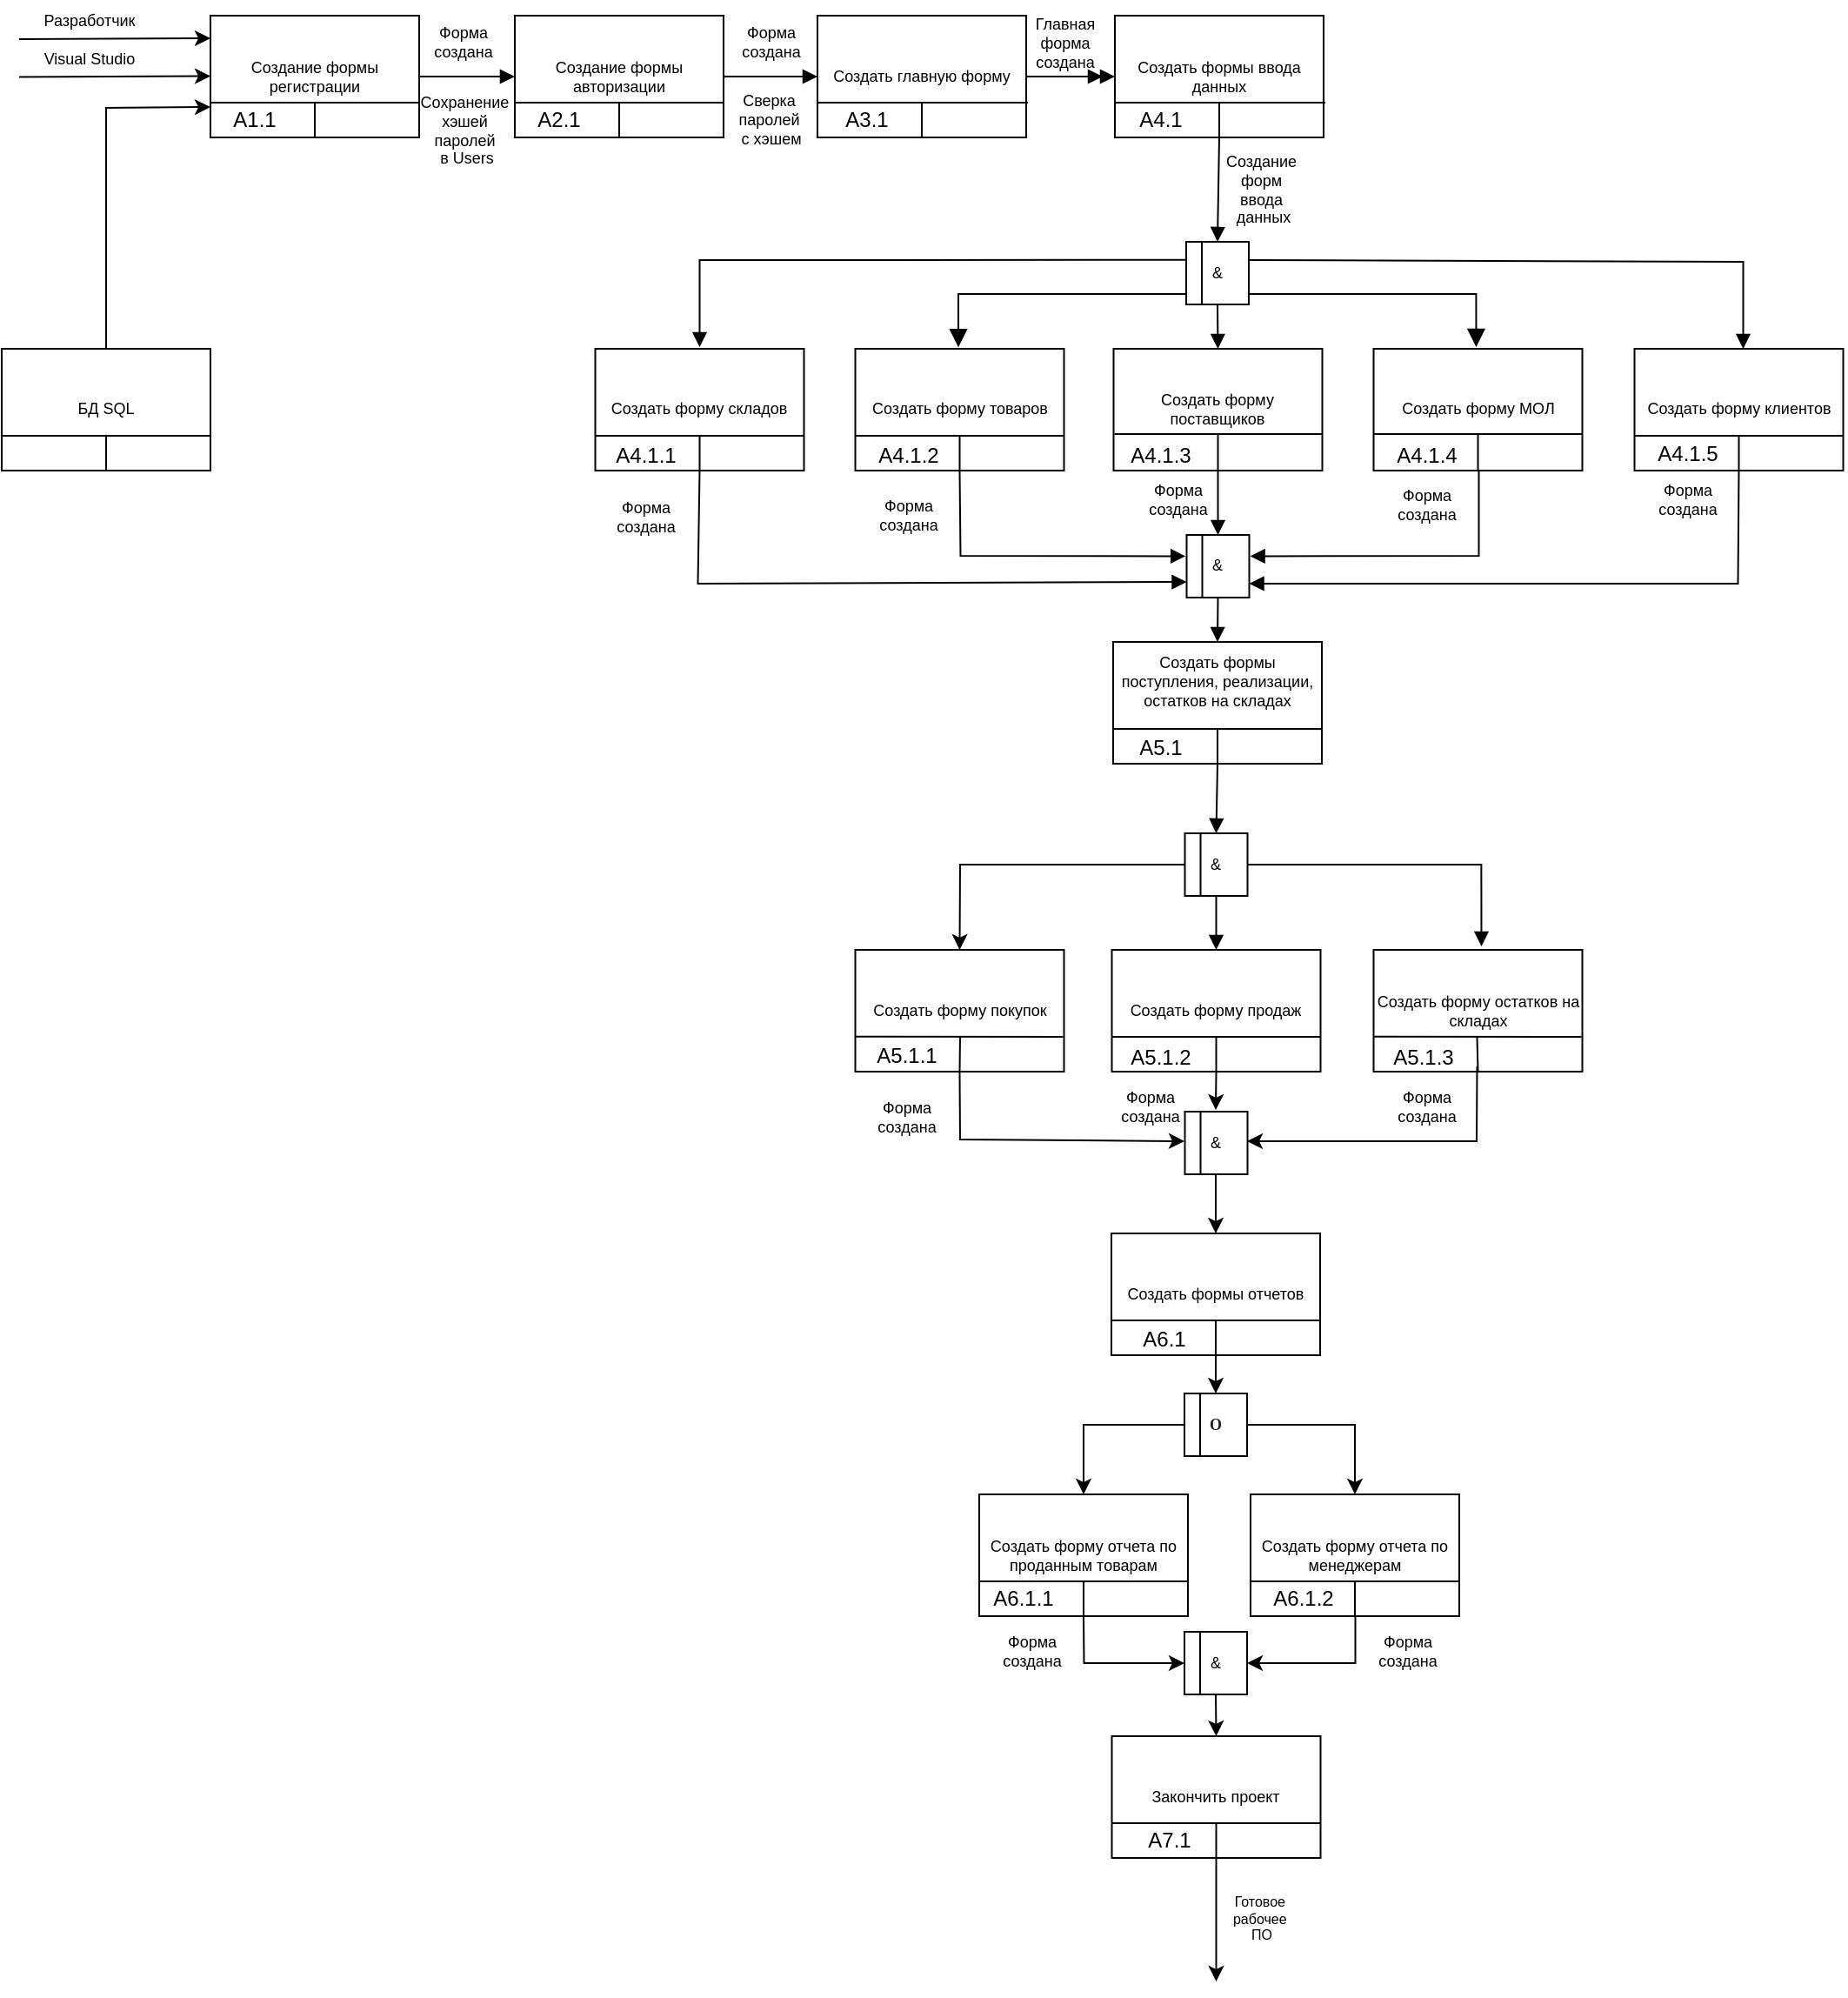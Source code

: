 <mxfile version="24.5.4" type="github">
  <diagram name="Страница — 1" id="Pa7o1rqoNR2MJulHMw20">
    <mxGraphModel dx="724" dy="360" grid="1" gridSize="10" guides="1" tooltips="1" connect="1" arrows="1" fold="1" page="1" pageScale="1" pageWidth="827" pageHeight="1169" math="0" shadow="0">
      <root>
        <mxCell id="0" />
        <mxCell id="1" parent="0" />
        <mxCell id="693QOhRJWuz22ZLLxZQr-6" value="Создание формы авторизации" style="rounded=0;whiteSpace=wrap;html=1;movable=1;resizable=1;rotatable=1;deletable=1;editable=1;locked=0;connectable=1;fontSize=9;" parent="1" vertex="1">
          <mxGeometry x="735" y="110" width="120" height="70" as="geometry" />
        </mxCell>
        <mxCell id="693QOhRJWuz22ZLLxZQr-7" value="" style="endArrow=none;html=1;rounded=0;movable=1;resizable=1;rotatable=1;deletable=1;editable=1;locked=0;connectable=1;fontSize=9;" parent="1" source="693QOhRJWuz22ZLLxZQr-6" edge="1">
          <mxGeometry width="50" height="50" relative="1" as="geometry">
            <mxPoint x="805" y="210" as="sourcePoint" />
            <mxPoint x="855" y="160" as="targetPoint" />
            <Array as="points">
              <mxPoint x="735" y="160" />
            </Array>
          </mxGeometry>
        </mxCell>
        <mxCell id="693QOhRJWuz22ZLLxZQr-8" value="" style="endArrow=none;html=1;rounded=0;exitX=0.5;exitY=1;exitDx=0;exitDy=0;movable=1;resizable=1;rotatable=1;deletable=1;editable=1;locked=0;connectable=1;fontSize=9;" parent="1" source="693QOhRJWuz22ZLLxZQr-6" edge="1">
          <mxGeometry width="50" height="50" relative="1" as="geometry">
            <mxPoint x="785" y="210" as="sourcePoint" />
            <mxPoint x="795" y="160" as="targetPoint" />
          </mxGeometry>
        </mxCell>
        <mxCell id="693QOhRJWuz22ZLLxZQr-9" value="Создать главную форму" style="rounded=0;whiteSpace=wrap;html=1;movable=1;resizable=1;rotatable=1;deletable=1;editable=1;locked=0;connectable=1;fontSize=9;" parent="1" vertex="1">
          <mxGeometry x="909" y="110" width="120" height="70" as="geometry" />
        </mxCell>
        <mxCell id="693QOhRJWuz22ZLLxZQr-10" value="" style="endArrow=none;html=1;rounded=0;movable=1;resizable=1;rotatable=1;deletable=1;editable=1;locked=0;connectable=1;fontSize=9;" parent="1" source="693QOhRJWuz22ZLLxZQr-9" edge="1">
          <mxGeometry width="50" height="50" relative="1" as="geometry">
            <mxPoint x="980" y="210" as="sourcePoint" />
            <mxPoint x="1030" y="160" as="targetPoint" />
            <Array as="points">
              <mxPoint x="910" y="160" />
            </Array>
          </mxGeometry>
        </mxCell>
        <mxCell id="693QOhRJWuz22ZLLxZQr-11" value="" style="endArrow=none;html=1;rounded=0;exitX=0.5;exitY=1;exitDx=0;exitDy=0;movable=1;resizable=1;rotatable=1;deletable=1;editable=1;locked=0;connectable=1;fontSize=9;" parent="1" source="693QOhRJWuz22ZLLxZQr-9" edge="1">
          <mxGeometry width="50" height="50" relative="1" as="geometry">
            <mxPoint x="960" y="210" as="sourcePoint" />
            <mxPoint x="969" y="160" as="targetPoint" />
          </mxGeometry>
        </mxCell>
        <mxCell id="693QOhRJWuz22ZLLxZQr-27" value="" style="endArrow=block;html=1;rounded=0;exitX=1;exitY=0.5;exitDx=0;exitDy=0;fontSize=9;endFill=1;" parent="1" source="693QOhRJWuz22ZLLxZQr-63" edge="1">
          <mxGeometry width="50" height="50" relative="1" as="geometry">
            <mxPoint x="520" y="148" as="sourcePoint" />
            <mxPoint x="735" y="145" as="targetPoint" />
          </mxGeometry>
        </mxCell>
        <mxCell id="693QOhRJWuz22ZLLxZQr-28" value="" style="endArrow=block;html=1;rounded=0;entryX=0;entryY=0.5;entryDx=0;entryDy=0;exitX=1;exitY=0.5;exitDx=0;exitDy=0;fontSize=9;endFill=1;" parent="1" source="693QOhRJWuz22ZLLxZQr-6" target="693QOhRJWuz22ZLLxZQr-9" edge="1">
          <mxGeometry width="50" height="50" relative="1" as="geometry">
            <mxPoint x="660" y="147" as="sourcePoint" />
            <mxPoint x="911.2" y="149.86" as="targetPoint" />
          </mxGeometry>
        </mxCell>
        <mxCell id="693QOhRJWuz22ZLLxZQr-63" value="Создание формы регистрации" style="rounded=0;whiteSpace=wrap;html=1;movable=1;resizable=1;rotatable=1;deletable=1;editable=1;locked=0;connectable=1;fontSize=9;" parent="1" vertex="1">
          <mxGeometry x="560" y="110" width="120" height="70" as="geometry" />
        </mxCell>
        <mxCell id="693QOhRJWuz22ZLLxZQr-64" value="" style="endArrow=none;html=1;rounded=0;movable=1;resizable=1;rotatable=1;deletable=1;editable=1;locked=0;connectable=1;fontSize=9;" parent="1" source="693QOhRJWuz22ZLLxZQr-63" edge="1">
          <mxGeometry width="50" height="50" relative="1" as="geometry">
            <mxPoint x="630" y="210" as="sourcePoint" />
            <mxPoint x="680" y="160" as="targetPoint" />
            <Array as="points">
              <mxPoint x="560" y="160" />
            </Array>
          </mxGeometry>
        </mxCell>
        <mxCell id="693QOhRJWuz22ZLLxZQr-65" value="" style="endArrow=none;html=1;rounded=0;exitX=0.5;exitY=1;exitDx=0;exitDy=0;movable=1;resizable=1;rotatable=1;deletable=1;editable=1;locked=0;connectable=1;fontSize=9;" parent="1" source="693QOhRJWuz22ZLLxZQr-63" edge="1">
          <mxGeometry width="50" height="50" relative="1" as="geometry">
            <mxPoint x="610" y="210" as="sourcePoint" />
            <mxPoint x="620" y="160" as="targetPoint" />
          </mxGeometry>
        </mxCell>
        <mxCell id="nbALkBVCZ8IrskfFhHtM-5" value="Создать форму складов" style="rounded=0;whiteSpace=wrap;html=1;movable=1;resizable=1;rotatable=1;deletable=1;editable=1;locked=0;connectable=1;fontSize=9;" vertex="1" parent="1">
          <mxGeometry x="781.25" y="301.49" width="120" height="70" as="geometry" />
        </mxCell>
        <mxCell id="nbALkBVCZ8IrskfFhHtM-6" value="" style="endArrow=none;html=1;rounded=0;movable=1;resizable=1;rotatable=1;deletable=1;editable=1;locked=0;connectable=1;fontSize=9;" edge="1" source="nbALkBVCZ8IrskfFhHtM-5" parent="1">
          <mxGeometry width="50" height="50" relative="1" as="geometry">
            <mxPoint x="851.25" y="401.49" as="sourcePoint" />
            <mxPoint x="901.25" y="351.49" as="targetPoint" />
            <Array as="points">
              <mxPoint x="781.25" y="351.49" />
            </Array>
          </mxGeometry>
        </mxCell>
        <mxCell id="nbALkBVCZ8IrskfFhHtM-7" value="" style="endArrow=none;html=1;rounded=0;exitX=0.5;exitY=1;exitDx=0;exitDy=0;movable=1;resizable=1;rotatable=1;deletable=1;editable=1;locked=0;connectable=1;fontSize=9;" edge="1" source="nbALkBVCZ8IrskfFhHtM-5" parent="1">
          <mxGeometry width="50" height="50" relative="1" as="geometry">
            <mxPoint x="831.25" y="401.49" as="sourcePoint" />
            <mxPoint x="841.25" y="351.49" as="targetPoint" />
          </mxGeometry>
        </mxCell>
        <mxCell id="nbALkBVCZ8IrskfFhHtM-11" value="Создать&amp;nbsp;форму товаров" style="rounded=0;whiteSpace=wrap;html=1;movable=1;resizable=1;rotatable=1;deletable=1;editable=1;locked=0;connectable=1;fontSize=9;" vertex="1" parent="1">
          <mxGeometry x="930.75" y="301.49" width="120" height="70" as="geometry" />
        </mxCell>
        <mxCell id="nbALkBVCZ8IrskfFhHtM-12" value="" style="endArrow=none;html=1;rounded=0;movable=1;resizable=1;rotatable=1;deletable=1;editable=1;locked=0;connectable=1;fontSize=9;" edge="1" source="nbALkBVCZ8IrskfFhHtM-11" parent="1">
          <mxGeometry width="50" height="50" relative="1" as="geometry">
            <mxPoint x="1000.75" y="401.49" as="sourcePoint" />
            <mxPoint x="1050.75" y="351.49" as="targetPoint" />
            <Array as="points">
              <mxPoint x="930.75" y="351.49" />
            </Array>
          </mxGeometry>
        </mxCell>
        <mxCell id="nbALkBVCZ8IrskfFhHtM-13" value="" style="endArrow=none;html=1;rounded=0;exitX=0.5;exitY=1;exitDx=0;exitDy=0;movable=1;resizable=1;rotatable=1;deletable=1;editable=1;locked=0;connectable=1;fontSize=9;" edge="1" source="nbALkBVCZ8IrskfFhHtM-11" parent="1">
          <mxGeometry width="50" height="50" relative="1" as="geometry">
            <mxPoint x="980.75" y="401.49" as="sourcePoint" />
            <mxPoint x="990.75" y="351.49" as="targetPoint" />
          </mxGeometry>
        </mxCell>
        <mxCell id="nbALkBVCZ8IrskfFhHtM-14" value="Создать&amp;nbsp;форму МОЛ" style="rounded=0;whiteSpace=wrap;html=1;movable=1;resizable=1;rotatable=1;deletable=1;editable=1;locked=0;connectable=1;fontSize=9;" vertex="1" parent="1">
          <mxGeometry x="1228.75" y="301.49" width="120" height="70" as="geometry" />
        </mxCell>
        <mxCell id="nbALkBVCZ8IrskfFhHtM-15" value="" style="endArrow=none;html=1;rounded=0;movable=1;resizable=1;rotatable=1;deletable=1;editable=1;locked=0;connectable=1;fontSize=9;" edge="1" parent="1" source="nbALkBVCZ8IrskfFhHtM-14">
          <mxGeometry width="50" height="50" relative="1" as="geometry">
            <mxPoint x="1298.75" y="400.49" as="sourcePoint" />
            <mxPoint x="1348.75" y="350.49" as="targetPoint" />
            <Array as="points">
              <mxPoint x="1228.75" y="350.49" />
            </Array>
          </mxGeometry>
        </mxCell>
        <mxCell id="nbALkBVCZ8IrskfFhHtM-16" value="" style="endArrow=none;html=1;rounded=0;exitX=0.5;exitY=1;exitDx=0;exitDy=0;movable=1;resizable=1;rotatable=1;deletable=1;editable=1;locked=0;connectable=1;fontSize=9;" edge="1" parent="1" source="nbALkBVCZ8IrskfFhHtM-14">
          <mxGeometry width="50" height="50" relative="1" as="geometry">
            <mxPoint x="1278.75" y="400.49" as="sourcePoint" />
            <mxPoint x="1288.75" y="350.49" as="targetPoint" />
          </mxGeometry>
        </mxCell>
        <mxCell id="nbALkBVCZ8IrskfFhHtM-17" value="Создать&amp;nbsp;форму клиентов" style="rounded=0;whiteSpace=wrap;html=1;movable=1;resizable=1;rotatable=1;deletable=1;editable=1;locked=0;connectable=1;fontSize=9;" vertex="1" parent="1">
          <mxGeometry x="1378.75" y="301.49" width="120" height="70" as="geometry" />
        </mxCell>
        <mxCell id="nbALkBVCZ8IrskfFhHtM-18" value="" style="endArrow=none;html=1;rounded=0;movable=1;resizable=1;rotatable=1;deletable=1;editable=1;locked=0;connectable=1;fontSize=9;" edge="1" parent="1" source="nbALkBVCZ8IrskfFhHtM-17">
          <mxGeometry width="50" height="50" relative="1" as="geometry">
            <mxPoint x="1448.75" y="401.49" as="sourcePoint" />
            <mxPoint x="1498.75" y="351.49" as="targetPoint" />
            <Array as="points">
              <mxPoint x="1378.75" y="351.49" />
            </Array>
          </mxGeometry>
        </mxCell>
        <mxCell id="nbALkBVCZ8IrskfFhHtM-19" value="" style="endArrow=none;html=1;rounded=0;exitX=0.5;exitY=1;exitDx=0;exitDy=0;movable=1;resizable=1;rotatable=1;deletable=1;editable=1;locked=0;connectable=1;fontSize=9;" edge="1" parent="1" source="nbALkBVCZ8IrskfFhHtM-17">
          <mxGeometry width="50" height="50" relative="1" as="geometry">
            <mxPoint x="1428.75" y="401.49" as="sourcePoint" />
            <mxPoint x="1438.75" y="351.49" as="targetPoint" />
          </mxGeometry>
        </mxCell>
        <mxCell id="nbALkBVCZ8IrskfFhHtM-25" value="" style="group;fontSize=9;" vertex="1" connectable="0" parent="1">
          <mxGeometry x="1121" y="240" width="36" height="36" as="geometry" />
        </mxCell>
        <mxCell id="nbALkBVCZ8IrskfFhHtM-26" value="&amp;amp;" style="whiteSpace=wrap;html=1;aspect=fixed;fontSize=9;" vertex="1" parent="nbALkBVCZ8IrskfFhHtM-25">
          <mxGeometry width="36" height="36" as="geometry" />
        </mxCell>
        <mxCell id="nbALkBVCZ8IrskfFhHtM-27" value="" style="endArrow=none;html=1;rounded=0;entryX=0.25;entryY=0;entryDx=0;entryDy=0;exitX=0.25;exitY=1;exitDx=0;exitDy=0;fontSize=9;" edge="1" parent="nbALkBVCZ8IrskfFhHtM-25" source="nbALkBVCZ8IrskfFhHtM-26" target="nbALkBVCZ8IrskfFhHtM-26">
          <mxGeometry width="50" height="50" relative="1" as="geometry">
            <mxPoint x="70" y="46" as="sourcePoint" />
            <mxPoint x="120" y="-4" as="targetPoint" />
          </mxGeometry>
        </mxCell>
        <mxCell id="nbALkBVCZ8IrskfFhHtM-30" value="" style="edgeStyle=segmentEdgeStyle;endArrow=block;html=1;curved=0;rounded=0;endSize=8;startSize=8;sourcePerimeterSpacing=0;targetPerimeterSpacing=0;exitX=0.004;exitY=0.834;exitDx=0;exitDy=0;exitPerimeter=0;entryX=0.494;entryY=-0.012;entryDx=0;entryDy=0;entryPerimeter=0;endFill=1;fontSize=9;" edge="1" parent="1" source="nbALkBVCZ8IrskfFhHtM-26" target="nbALkBVCZ8IrskfFhHtM-11">
          <mxGeometry width="100" relative="1" as="geometry">
            <mxPoint x="1114.74" y="270" as="sourcePoint" />
            <mxPoint x="990" y="300" as="targetPoint" />
            <Array as="points">
              <mxPoint x="990.25" y="270.49" />
            </Array>
          </mxGeometry>
        </mxCell>
        <mxCell id="nbALkBVCZ8IrskfFhHtM-31" value="" style="edgeStyle=segmentEdgeStyle;endArrow=block;html=1;curved=0;rounded=0;endSize=8;startSize=8;sourcePerimeterSpacing=0;targetPerimeterSpacing=0;entryX=0.502;entryY=0.007;entryDx=0;entryDy=0;entryPerimeter=0;exitX=1.001;exitY=0.834;exitDx=0;exitDy=0;exitPerimeter=0;endFill=1;fontSize=9;" edge="1" parent="1" source="nbALkBVCZ8IrskfFhHtM-26">
          <mxGeometry width="100" relative="1" as="geometry">
            <mxPoint x="1160" y="270" as="sourcePoint" />
            <mxPoint x="1287.74" y="300.49" as="targetPoint" />
            <Array as="points">
              <mxPoint x="1287.25" y="270.49" />
            </Array>
          </mxGeometry>
        </mxCell>
        <mxCell id="nbALkBVCZ8IrskfFhHtM-32" value="Создать&amp;nbsp;форму поставщиков" style="rounded=0;whiteSpace=wrap;html=1;movable=1;resizable=1;rotatable=1;deletable=1;editable=1;locked=0;connectable=1;fontSize=9;" vertex="1" parent="1">
          <mxGeometry x="1079.25" y="301.49" width="120" height="70" as="geometry" />
        </mxCell>
        <mxCell id="nbALkBVCZ8IrskfFhHtM-34" value="" style="endArrow=none;html=1;rounded=0;exitX=0.5;exitY=1;exitDx=0;exitDy=0;movable=1;resizable=1;rotatable=1;deletable=1;editable=1;locked=0;connectable=1;fontSize=9;" edge="1" source="nbALkBVCZ8IrskfFhHtM-32" parent="1">
          <mxGeometry width="50" height="50" relative="1" as="geometry">
            <mxPoint x="1127.25" y="400.49" as="sourcePoint" />
            <mxPoint x="1139.25" y="350.49" as="targetPoint" />
          </mxGeometry>
        </mxCell>
        <mxCell id="nbALkBVCZ8IrskfFhHtM-35" value="" style="endArrow=block;html=1;rounded=0;exitX=0.5;exitY=1;exitDx=0;exitDy=0;entryX=0.5;entryY=0;entryDx=0;entryDy=0;endFill=1;fontSize=9;" edge="1" parent="1" source="nbALkBVCZ8IrskfFhHtM-26" target="nbALkBVCZ8IrskfFhHtM-32">
          <mxGeometry width="50" height="50" relative="1" as="geometry">
            <mxPoint x="1140" y="280" as="sourcePoint" />
            <mxPoint x="1141.25" y="290.49" as="targetPoint" />
          </mxGeometry>
        </mxCell>
        <mxCell id="nbALkBVCZ8IrskfFhHtM-38" value="" style="group;fontSize=9;" vertex="1" connectable="0" parent="1">
          <mxGeometry x="1121.25" y="408.49" width="36" height="36" as="geometry" />
        </mxCell>
        <mxCell id="nbALkBVCZ8IrskfFhHtM-39" value="&amp;amp;" style="whiteSpace=wrap;html=1;aspect=fixed;fontSize=9;" vertex="1" parent="nbALkBVCZ8IrskfFhHtM-38">
          <mxGeometry width="36" height="36" as="geometry" />
        </mxCell>
        <mxCell id="nbALkBVCZ8IrskfFhHtM-40" value="" style="endArrow=none;html=1;rounded=0;entryX=0.25;entryY=0;entryDx=0;entryDy=0;exitX=0.25;exitY=1;exitDx=0;exitDy=0;fontSize=9;" edge="1" parent="nbALkBVCZ8IrskfFhHtM-38" source="nbALkBVCZ8IrskfFhHtM-39" target="nbALkBVCZ8IrskfFhHtM-39">
          <mxGeometry width="50" height="50" relative="1" as="geometry">
            <mxPoint x="70" y="46" as="sourcePoint" />
            <mxPoint x="120" y="-4" as="targetPoint" />
          </mxGeometry>
        </mxCell>
        <mxCell id="nbALkBVCZ8IrskfFhHtM-43" value="" style="endArrow=block;html=1;rounded=0;exitX=0.5;exitY=1;exitDx=0;exitDy=0;entryX=0.5;entryY=0;entryDx=0;entryDy=0;fontSize=9;endFill=1;" edge="1" parent="1" source="nbALkBVCZ8IrskfFhHtM-32" target="nbALkBVCZ8IrskfFhHtM-39">
          <mxGeometry width="50" height="50" relative="1" as="geometry">
            <mxPoint x="1111.25" y="400.49" as="sourcePoint" />
            <mxPoint x="1131.25" y="400.49" as="targetPoint" />
          </mxGeometry>
        </mxCell>
        <mxCell id="nbALkBVCZ8IrskfFhHtM-58" value="" style="endArrow=none;html=1;rounded=0;movable=1;resizable=1;rotatable=1;deletable=1;editable=1;locked=0;connectable=1;fontSize=9;" edge="1" parent="1">
          <mxGeometry width="50" height="50" relative="1" as="geometry">
            <mxPoint x="1079.75" y="350.49" as="sourcePoint" />
            <mxPoint x="1199.25" y="350.49" as="targetPoint" />
            <Array as="points">
              <mxPoint x="1079.25" y="350.49" />
            </Array>
          </mxGeometry>
        </mxCell>
        <mxCell id="nbALkBVCZ8IrskfFhHtM-60" value="" style="endArrow=block;html=1;rounded=0;exitX=0.5;exitY=1;exitDx=0;exitDy=0;entryX=1;entryY=0.5;entryDx=0;entryDy=0;fontSize=9;endFill=1;" edge="1" parent="1" source="nbALkBVCZ8IrskfFhHtM-17">
          <mxGeometry width="50" height="50" relative="1" as="geometry">
            <mxPoint x="1288.67" y="380.07" as="sourcePoint" />
            <mxPoint x="1157.25" y="436.49" as="targetPoint" />
            <Array as="points">
              <mxPoint x="1438.25" y="436.49" />
            </Array>
          </mxGeometry>
        </mxCell>
        <mxCell id="nbALkBVCZ8IrskfFhHtM-61" value="" style="endArrow=block;html=1;rounded=0;exitX=0.5;exitY=1;exitDx=0;exitDy=0;entryX=-0.018;entryY=0.34;entryDx=0;entryDy=0;entryPerimeter=0;fontSize=9;endFill=1;" edge="1" parent="1" source="nbALkBVCZ8IrskfFhHtM-11" target="nbALkBVCZ8IrskfFhHtM-39">
          <mxGeometry width="50" height="50" relative="1" as="geometry">
            <mxPoint x="1151.25" y="460.49" as="sourcePoint" />
            <mxPoint x="1201.25" y="410.49" as="targetPoint" />
            <Array as="points">
              <mxPoint x="991.25" y="420.49" />
            </Array>
          </mxGeometry>
        </mxCell>
        <mxCell id="nbALkBVCZ8IrskfFhHtM-66" value="" style="endArrow=block;html=1;rounded=0;exitX=0.5;exitY=1;exitDx=0;exitDy=0;entryX=1.015;entryY=0.34;entryDx=0;entryDy=0;entryPerimeter=0;fontSize=9;endFill=1;" edge="1" parent="1" target="nbALkBVCZ8IrskfFhHtM-39">
          <mxGeometry width="50" height="50" relative="1" as="geometry">
            <mxPoint x="1289.25" y="371.49" as="sourcePoint" />
            <mxPoint x="1161.25" y="420.49" as="targetPoint" />
            <Array as="points">
              <mxPoint x="1289.25" y="420.49" />
            </Array>
          </mxGeometry>
        </mxCell>
        <mxCell id="nbALkBVCZ8IrskfFhHtM-67" value="" style="endArrow=block;html=1;rounded=0;exitX=0.5;exitY=1;exitDx=0;exitDy=0;entryX=0;entryY=0.75;entryDx=0;entryDy=0;fontSize=9;endFill=1;" edge="1" parent="1" target="nbALkBVCZ8IrskfFhHtM-39">
          <mxGeometry width="50" height="50" relative="1" as="geometry">
            <mxPoint x="841.25" y="371.49" as="sourcePoint" />
            <mxPoint x="1111.25" y="440.49" as="targetPoint" />
            <Array as="points">
              <mxPoint x="840.25" y="436.49" />
            </Array>
          </mxGeometry>
        </mxCell>
        <mxCell id="nbALkBVCZ8IrskfFhHtM-69" value="" style="endArrow=block;html=1;rounded=0;exitX=0.005;exitY=0.288;exitDx=0;exitDy=0;exitPerimeter=0;endFill=1;fontSize=9;" edge="1" parent="1" source="nbALkBVCZ8IrskfFhHtM-26">
          <mxGeometry width="50" height="50" relative="1" as="geometry">
            <mxPoint x="961.25" y="290.49" as="sourcePoint" />
            <mxPoint x="841.25" y="300.49" as="targetPoint" />
            <Array as="points">
              <mxPoint x="841.25" y="250.49" />
            </Array>
          </mxGeometry>
        </mxCell>
        <mxCell id="nbALkBVCZ8IrskfFhHtM-71" value="" style="endArrow=block;html=1;rounded=0;exitX=1.008;exitY=0.292;exitDx=0;exitDy=0;exitPerimeter=0;endFill=1;fontSize=9;" edge="1" parent="1" source="nbALkBVCZ8IrskfFhHtM-26">
          <mxGeometry width="50" height="50" relative="1" as="geometry">
            <mxPoint x="1721.25" y="251.49" as="sourcePoint" />
            <mxPoint x="1441.25" y="301.49" as="targetPoint" />
            <Array as="points">
              <mxPoint x="1441.25" y="251.49" />
            </Array>
          </mxGeometry>
        </mxCell>
        <mxCell id="nbALkBVCZ8IrskfFhHtM-72" value="" style="endArrow=block;html=1;rounded=0;exitX=0.5;exitY=1;exitDx=0;exitDy=0;entryX=0.5;entryY=0;entryDx=0;entryDy=0;fontSize=9;endFill=1;" edge="1" parent="1" source="nbALkBVCZ8IrskfFhHtM-105">
          <mxGeometry width="50" height="50" relative="1" as="geometry">
            <mxPoint x="1139.25" y="616" as="sourcePoint" />
            <mxPoint x="1138.25" y="647" as="targetPoint" />
          </mxGeometry>
        </mxCell>
        <mxCell id="nbALkBVCZ8IrskfFhHtM-74" value="Создать&amp;nbsp;форму покупок" style="rounded=0;whiteSpace=wrap;html=1;movable=1;resizable=1;rotatable=1;deletable=1;editable=1;locked=0;connectable=1;fontSize=9;" vertex="1" parent="1">
          <mxGeometry x="930.75" y="647" width="120" height="70" as="geometry" />
        </mxCell>
        <mxCell id="nbALkBVCZ8IrskfFhHtM-75" value="" style="endArrow=none;html=1;rounded=0;movable=1;resizable=1;rotatable=1;deletable=1;editable=1;locked=0;connectable=1;fontSize=9;" edge="1" source="nbALkBVCZ8IrskfFhHtM-74" parent="1">
          <mxGeometry width="50" height="50" relative="1" as="geometry">
            <mxPoint x="1000.25" y="747" as="sourcePoint" />
            <mxPoint x="1050.25" y="697" as="targetPoint" />
            <Array as="points">
              <mxPoint x="930.25" y="697" />
            </Array>
          </mxGeometry>
        </mxCell>
        <mxCell id="nbALkBVCZ8IrskfFhHtM-76" value="" style="endArrow=none;html=1;rounded=0;exitX=0.5;exitY=1;exitDx=0;exitDy=0;movable=1;resizable=1;rotatable=1;deletable=1;editable=1;locked=0;connectable=1;fontSize=9;" edge="1" source="nbALkBVCZ8IrskfFhHtM-74" parent="1">
          <mxGeometry width="50" height="50" relative="1" as="geometry">
            <mxPoint x="980.25" y="747" as="sourcePoint" />
            <mxPoint x="991" y="697" as="targetPoint" />
          </mxGeometry>
        </mxCell>
        <mxCell id="nbALkBVCZ8IrskfFhHtM-77" value="Создать&amp;nbsp;форму продаж" style="rounded=0;whiteSpace=wrap;html=1;movable=1;resizable=1;rotatable=1;deletable=1;editable=1;locked=0;connectable=1;fontSize=9;" vertex="1" parent="1">
          <mxGeometry x="1078.25" y="647" width="120" height="70" as="geometry" />
        </mxCell>
        <mxCell id="nbALkBVCZ8IrskfFhHtM-78" value="" style="endArrow=none;html=1;rounded=0;movable=1;resizable=1;rotatable=1;deletable=1;editable=1;locked=0;connectable=1;fontSize=9;" edge="1" source="nbALkBVCZ8IrskfFhHtM-77" parent="1">
          <mxGeometry width="50" height="50" relative="1" as="geometry">
            <mxPoint x="1148.25" y="747" as="sourcePoint" />
            <mxPoint x="1198.25" y="697" as="targetPoint" />
            <Array as="points">
              <mxPoint x="1078.25" y="697" />
            </Array>
          </mxGeometry>
        </mxCell>
        <mxCell id="nbALkBVCZ8IrskfFhHtM-79" value="" style="endArrow=none;html=1;rounded=0;exitX=0.5;exitY=1;exitDx=0;exitDy=0;movable=1;resizable=1;rotatable=1;deletable=1;editable=1;locked=0;connectable=1;fontSize=9;" edge="1" source="nbALkBVCZ8IrskfFhHtM-77" parent="1">
          <mxGeometry width="50" height="50" relative="1" as="geometry">
            <mxPoint x="1128.25" y="747" as="sourcePoint" />
            <mxPoint x="1138.25" y="697" as="targetPoint" />
          </mxGeometry>
        </mxCell>
        <mxCell id="nbALkBVCZ8IrskfFhHtM-80" value="Создать&amp;nbsp;форму остатков на складах" style="rounded=0;whiteSpace=wrap;html=1;movable=1;resizable=1;rotatable=1;deletable=1;editable=1;locked=0;connectable=1;fontSize=9;" vertex="1" parent="1">
          <mxGeometry x="1228.75" y="647" width="120" height="70" as="geometry" />
        </mxCell>
        <mxCell id="nbALkBVCZ8IrskfFhHtM-81" value="" style="endArrow=none;html=1;rounded=0;movable=1;resizable=1;rotatable=1;deletable=1;editable=1;locked=0;connectable=1;fontSize=9;" edge="1" source="nbALkBVCZ8IrskfFhHtM-80" parent="1">
          <mxGeometry width="50" height="50" relative="1" as="geometry">
            <mxPoint x="1298.25" y="747" as="sourcePoint" />
            <mxPoint x="1348.25" y="697" as="targetPoint" />
            <Array as="points">
              <mxPoint x="1228.25" y="697" />
            </Array>
          </mxGeometry>
        </mxCell>
        <mxCell id="nbALkBVCZ8IrskfFhHtM-82" value="" style="endArrow=none;html=1;rounded=0;exitX=0.5;exitY=1;exitDx=0;exitDy=0;movable=1;resizable=1;rotatable=1;deletable=1;editable=1;locked=0;connectable=1;fontSize=9;" edge="1" source="nbALkBVCZ8IrskfFhHtM-80" parent="1">
          <mxGeometry width="50" height="50" relative="1" as="geometry">
            <mxPoint x="1278.25" y="747" as="sourcePoint" />
            <mxPoint x="1288.25" y="697" as="targetPoint" />
          </mxGeometry>
        </mxCell>
        <mxCell id="nbALkBVCZ8IrskfFhHtM-91" value="Создать формы ввода данных" style="rounded=0;whiteSpace=wrap;html=1;movable=1;resizable=1;rotatable=1;deletable=1;editable=1;locked=0;connectable=1;fontSize=9;" vertex="1" parent="1">
          <mxGeometry x="1080" y="110" width="120" height="70" as="geometry" />
        </mxCell>
        <mxCell id="nbALkBVCZ8IrskfFhHtM-92" value="" style="endArrow=none;html=1;rounded=0;movable=1;resizable=1;rotatable=1;deletable=1;editable=1;locked=0;connectable=1;fontSize=9;" edge="1" source="nbALkBVCZ8IrskfFhHtM-91" parent="1">
          <mxGeometry width="50" height="50" relative="1" as="geometry">
            <mxPoint x="1151" y="210" as="sourcePoint" />
            <mxPoint x="1201" y="160" as="targetPoint" />
            <Array as="points">
              <mxPoint x="1081" y="160" />
            </Array>
          </mxGeometry>
        </mxCell>
        <mxCell id="nbALkBVCZ8IrskfFhHtM-93" value="" style="endArrow=none;html=1;rounded=0;exitX=0.5;exitY=1;exitDx=0;exitDy=0;movable=1;resizable=1;rotatable=1;deletable=1;editable=1;locked=0;connectable=1;fontSize=9;" edge="1" source="nbALkBVCZ8IrskfFhHtM-91" parent="1">
          <mxGeometry width="50" height="50" relative="1" as="geometry">
            <mxPoint x="1131" y="210" as="sourcePoint" />
            <mxPoint x="1140" y="160" as="targetPoint" />
          </mxGeometry>
        </mxCell>
        <mxCell id="nbALkBVCZ8IrskfFhHtM-94" value="" style="edgeStyle=none;orthogonalLoop=1;jettySize=auto;html=1;rounded=0;exitX=1;exitY=0.5;exitDx=0;exitDy=0;entryX=0;entryY=0.5;entryDx=0;entryDy=0;endArrow=doubleBlock;endFill=1;fontSize=9;" edge="1" parent="1" source="693QOhRJWuz22ZLLxZQr-9" target="nbALkBVCZ8IrskfFhHtM-91">
          <mxGeometry width="100" relative="1" as="geometry">
            <mxPoint x="730" y="200" as="sourcePoint" />
            <mxPoint x="830" y="200" as="targetPoint" />
            <Array as="points" />
          </mxGeometry>
        </mxCell>
        <mxCell id="nbALkBVCZ8IrskfFhHtM-96" value="" style="endArrow=block;html=1;rounded=0;endFill=1;entryX=0.5;entryY=0;entryDx=0;entryDy=0;exitX=0.5;exitY=1;exitDx=0;exitDy=0;fontSize=9;" edge="1" parent="1" source="nbALkBVCZ8IrskfFhHtM-91" target="nbALkBVCZ8IrskfFhHtM-26">
          <mxGeometry width="50" height="50" relative="1" as="geometry">
            <mxPoint x="1060.75" y="290" as="sourcePoint" />
            <mxPoint x="1110.75" y="240" as="targetPoint" />
          </mxGeometry>
        </mxCell>
        <mxCell id="nbALkBVCZ8IrskfFhHtM-97" value="Создать формы поступления, реализации, остатков на складах" style="rounded=0;whiteSpace=wrap;html=1;movable=1;resizable=1;rotatable=1;deletable=1;editable=1;locked=0;connectable=1;fontSize=9;verticalAlign=top;spacingBottom=0;labelPosition=center;verticalLabelPosition=middle;align=center;" vertex="1" parent="1">
          <mxGeometry x="1079" y="470" width="120" height="70" as="geometry" />
        </mxCell>
        <mxCell id="nbALkBVCZ8IrskfFhHtM-98" value="" style="endArrow=none;html=1;rounded=0;movable=1;resizable=1;rotatable=1;deletable=1;editable=1;locked=0;connectable=1;fontSize=9;" edge="1" source="nbALkBVCZ8IrskfFhHtM-97" parent="1">
          <mxGeometry width="50" height="50" relative="1" as="geometry">
            <mxPoint x="1149" y="570" as="sourcePoint" />
            <mxPoint x="1199" y="520" as="targetPoint" />
            <Array as="points">
              <mxPoint x="1079" y="520" />
            </Array>
          </mxGeometry>
        </mxCell>
        <mxCell id="nbALkBVCZ8IrskfFhHtM-99" value="" style="endArrow=none;html=1;rounded=0;exitX=0.5;exitY=1;exitDx=0;exitDy=0;movable=1;resizable=1;rotatable=1;deletable=1;editable=1;locked=0;connectable=1;fontSize=9;" edge="1" source="nbALkBVCZ8IrskfFhHtM-97" parent="1">
          <mxGeometry width="50" height="50" relative="1" as="geometry">
            <mxPoint x="1129" y="570" as="sourcePoint" />
            <mxPoint x="1139" y="520" as="targetPoint" />
          </mxGeometry>
        </mxCell>
        <mxCell id="nbALkBVCZ8IrskfFhHtM-101" value="" style="endArrow=block;html=1;rounded=0;entryX=0.5;entryY=0;entryDx=0;entryDy=0;exitX=1;exitY=0.5;exitDx=0;exitDy=0;fontSize=9;endFill=1;" edge="1" parent="1" source="nbALkBVCZ8IrskfFhHtM-105">
          <mxGeometry width="50" height="50" relative="1" as="geometry">
            <mxPoint x="1234" y="598.0" as="sourcePoint" />
            <mxPoint x="1290.75" y="645" as="targetPoint" />
            <Array as="points">
              <mxPoint x="1290.68" y="598" />
            </Array>
          </mxGeometry>
        </mxCell>
        <mxCell id="nbALkBVCZ8IrskfFhHtM-103" value="" style="endArrow=block;html=1;rounded=0;entryX=0.5;entryY=0;entryDx=0;entryDy=0;exitX=0.5;exitY=1;exitDx=0;exitDy=0;endFill=1;fontSize=9;" edge="1" parent="1" source="nbALkBVCZ8IrskfFhHtM-39" target="nbALkBVCZ8IrskfFhHtM-97">
          <mxGeometry width="50" height="50" relative="1" as="geometry">
            <mxPoint x="1132" y="510" as="sourcePoint" />
            <mxPoint x="1182" y="460" as="targetPoint" />
          </mxGeometry>
        </mxCell>
        <mxCell id="nbALkBVCZ8IrskfFhHtM-104" value="" style="group;fontSize=9;" vertex="1" connectable="0" parent="1">
          <mxGeometry x="1120.25" y="580" width="36" height="36" as="geometry" />
        </mxCell>
        <mxCell id="nbALkBVCZ8IrskfFhHtM-105" value="&amp;amp;" style="whiteSpace=wrap;html=1;aspect=fixed;fontSize=9;" vertex="1" parent="nbALkBVCZ8IrskfFhHtM-104">
          <mxGeometry width="36" height="36" as="geometry" />
        </mxCell>
        <mxCell id="nbALkBVCZ8IrskfFhHtM-106" value="" style="endArrow=none;html=1;rounded=0;entryX=0.25;entryY=0;entryDx=0;entryDy=0;exitX=0.25;exitY=1;exitDx=0;exitDy=0;fontSize=9;" edge="1" parent="nbALkBVCZ8IrskfFhHtM-104" source="nbALkBVCZ8IrskfFhHtM-105" target="nbALkBVCZ8IrskfFhHtM-105">
          <mxGeometry width="50" height="50" relative="1" as="geometry">
            <mxPoint x="70" y="46" as="sourcePoint" />
            <mxPoint x="120" y="-4" as="targetPoint" />
          </mxGeometry>
        </mxCell>
        <mxCell id="nbALkBVCZ8IrskfFhHtM-107" value="" style="endArrow=block;html=1;rounded=0;entryX=0.5;entryY=0;entryDx=0;entryDy=0;exitX=0.5;exitY=1;exitDx=0;exitDy=0;endFill=1;fontSize=9;" edge="1" parent="1" source="nbALkBVCZ8IrskfFhHtM-97" target="nbALkBVCZ8IrskfFhHtM-105">
          <mxGeometry width="50" height="50" relative="1" as="geometry">
            <mxPoint x="1102" y="580" as="sourcePoint" />
            <mxPoint x="1152" y="530" as="targetPoint" />
          </mxGeometry>
        </mxCell>
        <mxCell id="nbALkBVCZ8IrskfFhHtM-118" value="" style="endArrow=classic;html=1;rounded=0;entryX=0.5;entryY=0;entryDx=0;entryDy=0;exitX=0.5;exitY=1;exitDx=0;exitDy=0;fontSize=9;" edge="1" parent="1" source="nbALkBVCZ8IrskfFhHtM-77">
          <mxGeometry width="50" height="50" relative="1" as="geometry">
            <mxPoint x="1138" y="720" as="sourcePoint" />
            <mxPoint x="1138" y="739.0" as="targetPoint" />
          </mxGeometry>
        </mxCell>
        <mxCell id="nbALkBVCZ8IrskfFhHtM-119" value="" style="endArrow=classic;html=1;rounded=0;entryX=0;entryY=0.5;entryDx=0;entryDy=0;exitX=0.5;exitY=1;exitDx=0;exitDy=0;fontSize=9;" edge="1" parent="1" source="nbALkBVCZ8IrskfFhHtM-74">
          <mxGeometry width="50" height="50" relative="1" as="geometry">
            <mxPoint x="992" y="720" as="sourcePoint" />
            <mxPoint x="1120" y="757.0" as="targetPoint" />
            <Array as="points">
              <mxPoint x="991" y="756" />
            </Array>
          </mxGeometry>
        </mxCell>
        <mxCell id="nbALkBVCZ8IrskfFhHtM-120" value="" style="endArrow=classic;html=1;rounded=0;exitX=0.5;exitY=1;exitDx=0;exitDy=0;entryX=1;entryY=0.5;entryDx=0;entryDy=0;fontSize=9;" edge="1" parent="1">
          <mxGeometry width="50" height="50" relative="1" as="geometry">
            <mxPoint x="1288.25" y="714" as="sourcePoint" />
            <mxPoint x="1156" y="757.0" as="targetPoint" />
            <Array as="points">
              <mxPoint x="1288" y="757" />
            </Array>
          </mxGeometry>
        </mxCell>
        <mxCell id="nbALkBVCZ8IrskfFhHtM-121" value="" style="endArrow=classic;html=1;rounded=0;exitX=0.5;exitY=1;exitDx=0;exitDy=0;fontSize=9;" edge="1" parent="1">
          <mxGeometry width="50" height="50" relative="1" as="geometry">
            <mxPoint x="1138" y="775.0" as="sourcePoint" />
            <mxPoint x="1138" y="810" as="targetPoint" />
          </mxGeometry>
        </mxCell>
        <mxCell id="nbALkBVCZ8IrskfFhHtM-122" value="Создать формы отчетов" style="rounded=0;whiteSpace=wrap;html=1;movable=1;resizable=1;rotatable=1;deletable=1;editable=1;locked=0;connectable=1;fontSize=9;" vertex="1" parent="1">
          <mxGeometry x="1078" y="810" width="120" height="70" as="geometry" />
        </mxCell>
        <mxCell id="nbALkBVCZ8IrskfFhHtM-123" value="" style="endArrow=none;html=1;rounded=0;movable=1;resizable=1;rotatable=1;deletable=1;editable=1;locked=0;connectable=1;fontSize=9;" edge="1" source="nbALkBVCZ8IrskfFhHtM-122" parent="1">
          <mxGeometry width="50" height="50" relative="1" as="geometry">
            <mxPoint x="1148" y="910" as="sourcePoint" />
            <mxPoint x="1198" y="860" as="targetPoint" />
            <Array as="points">
              <mxPoint x="1078" y="860" />
            </Array>
          </mxGeometry>
        </mxCell>
        <mxCell id="nbALkBVCZ8IrskfFhHtM-124" value="" style="endArrow=none;html=1;rounded=0;exitX=0.5;exitY=1;exitDx=0;exitDy=0;movable=1;resizable=1;rotatable=1;deletable=1;editable=1;locked=0;connectable=1;fontSize=9;" edge="1" source="nbALkBVCZ8IrskfFhHtM-122" parent="1">
          <mxGeometry width="50" height="50" relative="1" as="geometry">
            <mxPoint x="1128" y="910" as="sourcePoint" />
            <mxPoint x="1138" y="860" as="targetPoint" />
          </mxGeometry>
        </mxCell>
        <mxCell id="nbALkBVCZ8IrskfFhHtM-128" value="" style="endArrow=classic;html=1;rounded=0;exitX=0.5;exitY=1;exitDx=0;exitDy=0;fontSize=9;entryX=0.5;entryY=0;entryDx=0;entryDy=0;" edge="1" parent="1" source="nbALkBVCZ8IrskfFhHtM-122" target="nbALkBVCZ8IrskfFhHtM-143">
          <mxGeometry width="50" height="50" relative="1" as="geometry">
            <mxPoint x="1122" y="910" as="sourcePoint" />
            <mxPoint x="1138" y="900" as="targetPoint" />
          </mxGeometry>
        </mxCell>
        <mxCell id="nbALkBVCZ8IrskfFhHtM-129" value="Создать форму отчета по проданным товарам" style="rounded=0;whiteSpace=wrap;html=1;movable=1;resizable=1;rotatable=1;deletable=1;editable=1;locked=0;connectable=1;fontSize=9;" vertex="1" parent="1">
          <mxGeometry x="1002" y="960" width="120" height="70" as="geometry" />
        </mxCell>
        <mxCell id="nbALkBVCZ8IrskfFhHtM-130" value="" style="endArrow=none;html=1;rounded=0;movable=1;resizable=1;rotatable=1;deletable=1;editable=1;locked=0;connectable=1;fontSize=9;" edge="1" source="nbALkBVCZ8IrskfFhHtM-129" parent="1">
          <mxGeometry width="50" height="50" relative="1" as="geometry">
            <mxPoint x="1072" y="1060" as="sourcePoint" />
            <mxPoint x="1122" y="1010" as="targetPoint" />
            <Array as="points">
              <mxPoint x="1002" y="1010" />
            </Array>
          </mxGeometry>
        </mxCell>
        <mxCell id="nbALkBVCZ8IrskfFhHtM-131" value="" style="endArrow=none;html=1;rounded=0;exitX=0.5;exitY=1;exitDx=0;exitDy=0;movable=1;resizable=1;rotatable=1;deletable=1;editable=1;locked=0;connectable=1;fontSize=9;" edge="1" source="nbALkBVCZ8IrskfFhHtM-129" parent="1">
          <mxGeometry width="50" height="50" relative="1" as="geometry">
            <mxPoint x="1052" y="1060" as="sourcePoint" />
            <mxPoint x="1062" y="1010" as="targetPoint" />
          </mxGeometry>
        </mxCell>
        <mxCell id="nbALkBVCZ8IrskfFhHtM-132" value="Создать форму отчета по менеджерам" style="rounded=0;whiteSpace=wrap;html=1;movable=1;resizable=1;rotatable=1;deletable=1;editable=1;locked=0;connectable=1;fontSize=9;" vertex="1" parent="1">
          <mxGeometry x="1158" y="960" width="120" height="70" as="geometry" />
        </mxCell>
        <mxCell id="nbALkBVCZ8IrskfFhHtM-133" value="" style="endArrow=none;html=1;rounded=0;movable=1;resizable=1;rotatable=1;deletable=1;editable=1;locked=0;connectable=1;fontSize=9;" edge="1" source="nbALkBVCZ8IrskfFhHtM-132" parent="1">
          <mxGeometry width="50" height="50" relative="1" as="geometry">
            <mxPoint x="1228" y="1060" as="sourcePoint" />
            <mxPoint x="1278" y="1010" as="targetPoint" />
            <Array as="points">
              <mxPoint x="1158" y="1010" />
            </Array>
          </mxGeometry>
        </mxCell>
        <mxCell id="nbALkBVCZ8IrskfFhHtM-134" value="" style="endArrow=none;html=1;rounded=0;exitX=0.5;exitY=1;exitDx=0;exitDy=0;movable=1;resizable=1;rotatable=1;deletable=1;editable=1;locked=0;connectable=1;fontSize=9;" edge="1" source="nbALkBVCZ8IrskfFhHtM-132" parent="1">
          <mxGeometry width="50" height="50" relative="1" as="geometry">
            <mxPoint x="1208" y="1060" as="sourcePoint" />
            <mxPoint x="1218" y="1010" as="targetPoint" />
          </mxGeometry>
        </mxCell>
        <mxCell id="nbALkBVCZ8IrskfFhHtM-139" value="" style="endArrow=classic;html=1;rounded=0;entryX=0.5;entryY=0;entryDx=0;entryDy=0;exitX=0;exitY=0.5;exitDx=0;exitDy=0;fontSize=9;" edge="1" parent="1" source="nbALkBVCZ8IrskfFhHtM-105" target="nbALkBVCZ8IrskfFhHtM-74">
          <mxGeometry width="50" height="50" relative="1" as="geometry">
            <mxPoint x="1122" y="598" as="sourcePoint" />
            <mxPoint x="993.35" y="647.0" as="targetPoint" />
            <Array as="points">
              <mxPoint x="991" y="598" />
            </Array>
          </mxGeometry>
        </mxCell>
        <mxCell id="nbALkBVCZ8IrskfFhHtM-142" value="" style="group;fontSize=9;" vertex="1" connectable="0" parent="1">
          <mxGeometry x="1120" y="902" width="36" height="36" as="geometry" />
        </mxCell>
        <mxCell id="nbALkBVCZ8IrskfFhHtM-143" value="&lt;span style=&quot;font-weight: 700; color: rgb(32, 33, 34); font-family: &amp;quot;palatino linotype&amp;quot;, &amp;quot;new athena unicode&amp;quot;, athena, gentium, code2000, serif; font-size: 9px; text-align: start; background-color: rgb(255, 255, 255);&quot;&gt;Ο&lt;/span&gt;" style="whiteSpace=wrap;html=1;aspect=fixed;fontSize=9;" vertex="1" parent="nbALkBVCZ8IrskfFhHtM-142">
          <mxGeometry width="36" height="36" as="geometry" />
        </mxCell>
        <mxCell id="nbALkBVCZ8IrskfFhHtM-144" value="" style="endArrow=none;html=1;rounded=0;entryX=0.25;entryY=0;entryDx=0;entryDy=0;exitX=0.25;exitY=1;exitDx=0;exitDy=0;fontSize=9;" edge="1" parent="nbALkBVCZ8IrskfFhHtM-142" source="nbALkBVCZ8IrskfFhHtM-143" target="nbALkBVCZ8IrskfFhHtM-143">
          <mxGeometry width="50" height="50" relative="1" as="geometry">
            <mxPoint x="70" y="46" as="sourcePoint" />
            <mxPoint x="120" y="-4" as="targetPoint" />
          </mxGeometry>
        </mxCell>
        <mxCell id="nbALkBVCZ8IrskfFhHtM-145" value="" style="endArrow=classic;html=1;rounded=0;entryX=0.5;entryY=0;entryDx=0;entryDy=0;exitX=0;exitY=0.5;exitDx=0;exitDy=0;fontSize=9;" edge="1" parent="1" source="nbALkBVCZ8IrskfFhHtM-143" target="nbALkBVCZ8IrskfFhHtM-129">
          <mxGeometry width="50" height="50" relative="1" as="geometry">
            <mxPoint x="1122" y="940" as="sourcePoint" />
            <mxPoint x="1172" y="890" as="targetPoint" />
            <Array as="points">
              <mxPoint x="1062" y="920" />
            </Array>
          </mxGeometry>
        </mxCell>
        <mxCell id="nbALkBVCZ8IrskfFhHtM-146" value="" style="endArrow=classic;html=1;rounded=0;entryX=0.5;entryY=0;entryDx=0;entryDy=0;exitX=1;exitY=0.5;exitDx=0;exitDy=0;fontSize=9;" edge="1" parent="1" source="nbALkBVCZ8IrskfFhHtM-143" target="nbALkBVCZ8IrskfFhHtM-132">
          <mxGeometry width="50" height="50" relative="1" as="geometry">
            <mxPoint x="1132" y="950" as="sourcePoint" />
            <mxPoint x="1182" y="900" as="targetPoint" />
            <Array as="points">
              <mxPoint x="1218" y="920" />
            </Array>
          </mxGeometry>
        </mxCell>
        <mxCell id="nbALkBVCZ8IrskfFhHtM-147" value="Закончить проект" style="rounded=0;whiteSpace=wrap;html=1;movable=1;resizable=1;rotatable=1;deletable=1;editable=1;locked=0;connectable=1;fontSize=9;" vertex="1" parent="1">
          <mxGeometry x="1078.25" y="1099" width="120" height="70" as="geometry" />
        </mxCell>
        <mxCell id="nbALkBVCZ8IrskfFhHtM-148" value="" style="endArrow=none;html=1;rounded=0;movable=1;resizable=1;rotatable=1;deletable=1;editable=1;locked=0;connectable=1;fontSize=9;" edge="1" source="nbALkBVCZ8IrskfFhHtM-147" parent="1">
          <mxGeometry width="50" height="50" relative="1" as="geometry">
            <mxPoint x="1148.25" y="1199" as="sourcePoint" />
            <mxPoint x="1198.25" y="1149" as="targetPoint" />
            <Array as="points">
              <mxPoint x="1078.25" y="1149" />
            </Array>
          </mxGeometry>
        </mxCell>
        <mxCell id="nbALkBVCZ8IrskfFhHtM-149" value="" style="endArrow=none;html=1;rounded=0;exitX=0.5;exitY=1;exitDx=0;exitDy=0;movable=1;resizable=1;rotatable=1;deletable=1;editable=1;locked=0;connectable=1;fontSize=9;" edge="1" source="nbALkBVCZ8IrskfFhHtM-147" parent="1">
          <mxGeometry width="50" height="50" relative="1" as="geometry">
            <mxPoint x="1128.25" y="1199" as="sourcePoint" />
            <mxPoint x="1138.25" y="1149" as="targetPoint" />
          </mxGeometry>
        </mxCell>
        <mxCell id="nbALkBVCZ8IrskfFhHtM-150" value="" style="group;fontSize=9;" vertex="1" connectable="0" parent="1">
          <mxGeometry x="1120" y="1039" width="36" height="36" as="geometry" />
        </mxCell>
        <mxCell id="nbALkBVCZ8IrskfFhHtM-151" value="&amp;amp;" style="whiteSpace=wrap;html=1;aspect=fixed;fontSize=9;" vertex="1" parent="nbALkBVCZ8IrskfFhHtM-150">
          <mxGeometry width="36" height="36" as="geometry" />
        </mxCell>
        <mxCell id="nbALkBVCZ8IrskfFhHtM-152" value="" style="endArrow=none;html=1;rounded=0;entryX=0.25;entryY=0;entryDx=0;entryDy=0;exitX=0.25;exitY=1;exitDx=0;exitDy=0;fontSize=9;" edge="1" parent="nbALkBVCZ8IrskfFhHtM-150" source="nbALkBVCZ8IrskfFhHtM-151" target="nbALkBVCZ8IrskfFhHtM-151">
          <mxGeometry width="50" height="50" relative="1" as="geometry">
            <mxPoint x="70" y="46" as="sourcePoint" />
            <mxPoint x="120" y="-4" as="targetPoint" />
          </mxGeometry>
        </mxCell>
        <mxCell id="nbALkBVCZ8IrskfFhHtM-153" value="" style="endArrow=classic;html=1;rounded=0;entryX=0.5;entryY=0;entryDx=0;entryDy=0;exitX=0.5;exitY=1;exitDx=0;exitDy=0;fontSize=9;" edge="1" parent="1" source="nbALkBVCZ8IrskfFhHtM-151" target="nbALkBVCZ8IrskfFhHtM-147">
          <mxGeometry width="50" height="50" relative="1" as="geometry">
            <mxPoint x="1101.25" y="1099" as="sourcePoint" />
            <mxPoint x="1151.25" y="1049" as="targetPoint" />
          </mxGeometry>
        </mxCell>
        <mxCell id="nbALkBVCZ8IrskfFhHtM-154" value="" style="endArrow=classic;html=1;rounded=0;entryX=0;entryY=0.5;entryDx=0;entryDy=0;exitX=0.5;exitY=1;exitDx=0;exitDy=0;fontSize=9;" edge="1" parent="1" source="nbALkBVCZ8IrskfFhHtM-129" target="nbALkBVCZ8IrskfFhHtM-151">
          <mxGeometry width="50" height="50" relative="1" as="geometry">
            <mxPoint x="1101.25" y="1090" as="sourcePoint" />
            <mxPoint x="1151.25" y="1040" as="targetPoint" />
            <Array as="points">
              <mxPoint x="1062.25" y="1057" />
            </Array>
          </mxGeometry>
        </mxCell>
        <mxCell id="nbALkBVCZ8IrskfFhHtM-156" value="" style="endArrow=classic;html=1;rounded=0;entryX=1;entryY=0.5;entryDx=0;entryDy=0;exitX=0.5;exitY=1;exitDx=0;exitDy=0;fontSize=9;" edge="1" parent="1" target="nbALkBVCZ8IrskfFhHtM-151">
          <mxGeometry width="50" height="50" relative="1" as="geometry">
            <mxPoint x="1218.25" y="1030" as="sourcePoint" />
            <mxPoint x="1276.25" y="1057" as="targetPoint" />
            <Array as="points">
              <mxPoint x="1218.25" y="1057" />
            </Array>
          </mxGeometry>
        </mxCell>
        <mxCell id="nbALkBVCZ8IrskfFhHtM-157" value="" style="endArrow=classic;html=1;rounded=0;exitX=0.5;exitY=1;exitDx=0;exitDy=0;fontSize=9;" edge="1" parent="1" source="nbALkBVCZ8IrskfFhHtM-147">
          <mxGeometry width="50" height="50" relative="1" as="geometry">
            <mxPoint x="1101.25" y="1219" as="sourcePoint" />
            <mxPoint x="1138.25" y="1240" as="targetPoint" />
          </mxGeometry>
        </mxCell>
        <mxCell id="nbALkBVCZ8IrskfFhHtM-158" value="" style="group;fontSize=9;" vertex="1" connectable="0" parent="1">
          <mxGeometry x="1120.25" y="740" width="36" height="36" as="geometry" />
        </mxCell>
        <mxCell id="nbALkBVCZ8IrskfFhHtM-159" value="&amp;amp;" style="whiteSpace=wrap;html=1;aspect=fixed;fontSize=9;" vertex="1" parent="nbALkBVCZ8IrskfFhHtM-158">
          <mxGeometry width="36" height="36" as="geometry" />
        </mxCell>
        <mxCell id="nbALkBVCZ8IrskfFhHtM-160" value="" style="endArrow=none;html=1;rounded=0;entryX=0.25;entryY=0;entryDx=0;entryDy=0;exitX=0.25;exitY=1;exitDx=0;exitDy=0;fontSize=9;" edge="1" parent="nbALkBVCZ8IrskfFhHtM-158" source="nbALkBVCZ8IrskfFhHtM-159" target="nbALkBVCZ8IrskfFhHtM-159">
          <mxGeometry width="50" height="50" relative="1" as="geometry">
            <mxPoint x="70" y="46" as="sourcePoint" />
            <mxPoint x="120" y="-4" as="targetPoint" />
          </mxGeometry>
        </mxCell>
        <mxCell id="nbALkBVCZ8IrskfFhHtM-164" value="" style="endArrow=classic;html=1;rounded=0;entryX=0;entryY=0.25;entryDx=0;entryDy=0;fontSize=9;" edge="1" parent="1">
          <mxGeometry width="50" height="50" relative="1" as="geometry">
            <mxPoint x="450" y="123.5" as="sourcePoint" />
            <mxPoint x="560" y="123" as="targetPoint" />
          </mxGeometry>
        </mxCell>
        <mxCell id="nbALkBVCZ8IrskfFhHtM-165" value="" style="endArrow=classic;html=1;rounded=0;entryX=0;entryY=0.75;entryDx=0;entryDy=0;fontSize=9;" edge="1" parent="1">
          <mxGeometry width="50" height="50" relative="1" as="geometry">
            <mxPoint x="450" y="145.25" as="sourcePoint" />
            <mxPoint x="560" y="144.75" as="targetPoint" />
          </mxGeometry>
        </mxCell>
        <mxCell id="nbALkBVCZ8IrskfFhHtM-166" value="Разработчик" style="text;html=1;align=center;verticalAlign=middle;resizable=0;points=[];autosize=1;strokeColor=none;fillColor=none;fontSize=9;" vertex="1" parent="1">
          <mxGeometry x="450" y="103" width="80" height="20" as="geometry" />
        </mxCell>
        <mxCell id="nbALkBVCZ8IrskfFhHtM-167" value="Visual Studio" style="text;html=1;align=center;verticalAlign=middle;resizable=0;points=[];autosize=1;strokeColor=none;fillColor=none;fontSize=9;" vertex="1" parent="1">
          <mxGeometry x="450" y="125" width="80" height="20" as="geometry" />
        </mxCell>
        <mxCell id="nbALkBVCZ8IrskfFhHtM-168" value="БД SQL" style="rounded=0;whiteSpace=wrap;html=1;movable=1;resizable=1;rotatable=1;deletable=1;editable=1;locked=0;connectable=1;fontSize=9;" vertex="1" parent="1">
          <mxGeometry x="440" y="301.49" width="120" height="70" as="geometry" />
        </mxCell>
        <mxCell id="nbALkBVCZ8IrskfFhHtM-169" value="" style="endArrow=none;html=1;rounded=0;movable=1;resizable=1;rotatable=1;deletable=1;editable=1;locked=0;connectable=1;fontSize=9;" edge="1" source="nbALkBVCZ8IrskfFhHtM-168" parent="1">
          <mxGeometry width="50" height="50" relative="1" as="geometry">
            <mxPoint x="510" y="401.49" as="sourcePoint" />
            <mxPoint x="560" y="351.49" as="targetPoint" />
            <Array as="points">
              <mxPoint x="440" y="351.49" />
            </Array>
          </mxGeometry>
        </mxCell>
        <mxCell id="nbALkBVCZ8IrskfFhHtM-170" value="" style="endArrow=none;html=1;rounded=0;exitX=0.5;exitY=1;exitDx=0;exitDy=0;movable=1;resizable=1;rotatable=1;deletable=1;editable=1;locked=0;connectable=1;fontSize=9;" edge="1" source="nbALkBVCZ8IrskfFhHtM-168" parent="1">
          <mxGeometry width="50" height="50" relative="1" as="geometry">
            <mxPoint x="490" y="401.49" as="sourcePoint" />
            <mxPoint x="500" y="351.49" as="targetPoint" />
          </mxGeometry>
        </mxCell>
        <mxCell id="nbALkBVCZ8IrskfFhHtM-181" value="" style="endArrow=classic;html=1;rounded=0;exitX=0.5;exitY=0;exitDx=0;exitDy=0;entryX=0;entryY=0.75;entryDx=0;entryDy=0;fontSize=9;" edge="1" parent="1" source="nbALkBVCZ8IrskfFhHtM-168" target="693QOhRJWuz22ZLLxZQr-63">
          <mxGeometry width="50" height="50" relative="1" as="geometry">
            <mxPoint x="660" y="300" as="sourcePoint" />
            <mxPoint x="710" y="250" as="targetPoint" />
            <Array as="points">
              <mxPoint x="500" y="163" />
            </Array>
          </mxGeometry>
        </mxCell>
        <mxCell id="nbALkBVCZ8IrskfFhHtM-182" value="Форма&lt;div style=&quot;font-size: 9px;&quot;&gt;создана&lt;/div&gt;" style="text;html=1;align=center;verticalAlign=middle;resizable=0;points=[];autosize=1;strokeColor=none;fillColor=none;fontSize=9;" vertex="1" parent="1">
          <mxGeometry x="675" y="105" width="60" height="40" as="geometry" />
        </mxCell>
        <mxCell id="nbALkBVCZ8IrskfFhHtM-183" value="&lt;div style=&quot;font-size: 9px;&quot;&gt;Сохранение&amp;nbsp;&lt;/div&gt;&lt;div style=&quot;font-size: 9px;&quot;&gt;хэшей&amp;nbsp;&lt;/div&gt;&lt;div style=&quot;font-size: 9px;&quot;&gt;паролей&amp;nbsp;&lt;/div&gt;&lt;div style=&quot;font-size: 9px;&quot;&gt;в Users&lt;/div&gt;" style="text;html=1;align=center;verticalAlign=middle;resizable=0;points=[];autosize=1;strokeColor=none;fillColor=none;fontSize=9;" vertex="1" parent="1">
          <mxGeometry x="667" y="146" width="80" height="60" as="geometry" />
        </mxCell>
        <mxCell id="nbALkBVCZ8IrskfFhHtM-184" value="&lt;div style=&quot;font-size: 9px;&quot;&gt;Сверка&amp;nbsp;&lt;/div&gt;&lt;div style=&quot;font-size: 9px;&quot;&gt;паролей&amp;nbsp;&lt;/div&gt;&lt;div style=&quot;font-size: 9px;&quot;&gt;с хэшем&lt;/div&gt;" style="text;html=1;align=center;verticalAlign=middle;resizable=0;points=[];autosize=1;strokeColor=none;fillColor=none;fontSize=9;" vertex="1" parent="1">
          <mxGeometry x="851.5" y="145" width="60" height="50" as="geometry" />
        </mxCell>
        <mxCell id="nbALkBVCZ8IrskfFhHtM-185" value="Форма&lt;div style=&quot;font-size: 9px;&quot;&gt;создана&lt;/div&gt;" style="text;html=1;align=center;verticalAlign=middle;resizable=0;points=[];autosize=1;strokeColor=none;fillColor=none;fontSize=9;" vertex="1" parent="1">
          <mxGeometry x="851.5" y="105" width="60" height="40" as="geometry" />
        </mxCell>
        <mxCell id="nbALkBVCZ8IrskfFhHtM-186" value="&lt;div&gt;Главная&lt;/div&gt;форма&lt;div style=&quot;font-size: 9px;&quot;&gt;создана&lt;/div&gt;" style="text;html=1;align=center;verticalAlign=middle;resizable=0;points=[];autosize=1;strokeColor=none;fillColor=none;fontSize=9;" vertex="1" parent="1">
          <mxGeometry x="1020.75" y="101" width="60" height="50" as="geometry" />
        </mxCell>
        <mxCell id="nbALkBVCZ8IrskfFhHtM-191" value="Создание&amp;nbsp;&lt;div&gt;форм&amp;nbsp;&lt;/div&gt;&lt;div&gt;ввода&amp;nbsp;&lt;/div&gt;&lt;div&gt;данных&lt;/div&gt;" style="text;html=1;align=center;verticalAlign=middle;resizable=0;points=[];autosize=1;strokeColor=none;fillColor=none;fontSize=9;" vertex="1" parent="1">
          <mxGeometry x="1130" y="180" width="70" height="60" as="geometry" />
        </mxCell>
        <mxCell id="nbALkBVCZ8IrskfFhHtM-192" value="A2.1" style="text;html=1;align=center;verticalAlign=middle;resizable=0;points=[];autosize=1;strokeColor=none;fillColor=none;" vertex="1" parent="1">
          <mxGeometry x="735" y="155" width="50" height="30" as="geometry" />
        </mxCell>
        <mxCell id="nbALkBVCZ8IrskfFhHtM-193" value="A3.1" style="text;html=1;align=center;verticalAlign=middle;resizable=0;points=[];autosize=1;strokeColor=none;fillColor=none;" vertex="1" parent="1">
          <mxGeometry x="911.5" y="155" width="50" height="30" as="geometry" />
        </mxCell>
        <mxCell id="nbALkBVCZ8IrskfFhHtM-194" value="A4.1" style="text;html=1;align=center;verticalAlign=middle;resizable=0;points=[];autosize=1;strokeColor=none;fillColor=none;" vertex="1" parent="1">
          <mxGeometry x="1080.75" y="155" width="50" height="30" as="geometry" />
        </mxCell>
        <mxCell id="nbALkBVCZ8IrskfFhHtM-195" value="A4.1.1" style="text;html=1;align=center;verticalAlign=middle;resizable=0;points=[];autosize=1;strokeColor=none;fillColor=none;" vertex="1" parent="1">
          <mxGeometry x="780.25" y="348" width="60" height="30" as="geometry" />
        </mxCell>
        <mxCell id="nbALkBVCZ8IrskfFhHtM-196" value="A4.1.2" style="text;html=1;align=center;verticalAlign=middle;resizable=0;points=[];autosize=1;strokeColor=none;fillColor=none;" vertex="1" parent="1">
          <mxGeometry x="930.75" y="348" width="60" height="30" as="geometry" />
        </mxCell>
        <mxCell id="nbALkBVCZ8IrskfFhHtM-197" value="A4.1.3" style="text;html=1;align=center;verticalAlign=middle;resizable=0;points=[];autosize=1;strokeColor=none;fillColor=none;" vertex="1" parent="1">
          <mxGeometry x="1075.75" y="348" width="60" height="30" as="geometry" />
        </mxCell>
        <mxCell id="nbALkBVCZ8IrskfFhHtM-198" value="A4.1.4" style="text;html=1;align=center;verticalAlign=middle;resizable=0;points=[];autosize=1;strokeColor=none;fillColor=none;" vertex="1" parent="1">
          <mxGeometry x="1228.75" y="348" width="60" height="30" as="geometry" />
        </mxCell>
        <mxCell id="nbALkBVCZ8IrskfFhHtM-199" value="A4.1.5" style="text;html=1;align=center;verticalAlign=middle;resizable=0;points=[];autosize=1;strokeColor=none;fillColor=none;" vertex="1" parent="1">
          <mxGeometry x="1378.75" y="347" width="60" height="30" as="geometry" />
        </mxCell>
        <mxCell id="nbALkBVCZ8IrskfFhHtM-200" value="A1.1" style="text;html=1;align=center;verticalAlign=middle;resizable=0;points=[];autosize=1;strokeColor=none;fillColor=none;" vertex="1" parent="1">
          <mxGeometry x="560" y="155" width="50" height="30" as="geometry" />
        </mxCell>
        <mxCell id="nbALkBVCZ8IrskfFhHtM-201" value="A5.1" style="text;html=1;align=center;verticalAlign=middle;resizable=0;points=[];autosize=1;strokeColor=none;fillColor=none;" vertex="1" parent="1">
          <mxGeometry x="1080.75" y="516" width="50" height="30" as="geometry" />
        </mxCell>
        <mxCell id="nbALkBVCZ8IrskfFhHtM-203" value="A5.1.1" style="text;html=1;align=center;verticalAlign=middle;resizable=0;points=[];autosize=1;strokeColor=none;fillColor=none;" vertex="1" parent="1">
          <mxGeometry x="929.75" y="693" width="60" height="30" as="geometry" />
        </mxCell>
        <mxCell id="nbALkBVCZ8IrskfFhHtM-204" value="A5.1.2" style="text;html=1;align=center;verticalAlign=middle;resizable=0;points=[];autosize=1;strokeColor=none;fillColor=none;" vertex="1" parent="1">
          <mxGeometry x="1075.75" y="694" width="60" height="30" as="geometry" />
        </mxCell>
        <mxCell id="nbALkBVCZ8IrskfFhHtM-205" value="A5.1.3" style="text;html=1;align=center;verticalAlign=middle;resizable=0;points=[];autosize=1;strokeColor=none;fillColor=none;" vertex="1" parent="1">
          <mxGeometry x="1226.75" y="694" width="60" height="30" as="geometry" />
        </mxCell>
        <mxCell id="nbALkBVCZ8IrskfFhHtM-206" value="A6.1" style="text;html=1;align=center;verticalAlign=middle;resizable=0;points=[];autosize=1;strokeColor=none;fillColor=none;" vertex="1" parent="1">
          <mxGeometry x="1083" y="856" width="50" height="30" as="geometry" />
        </mxCell>
        <mxCell id="nbALkBVCZ8IrskfFhHtM-207" value="A6.1.1" style="text;html=1;align=center;verticalAlign=middle;resizable=0;points=[];autosize=1;strokeColor=none;fillColor=none;" vertex="1" parent="1">
          <mxGeometry x="997" y="1005" width="60" height="30" as="geometry" />
        </mxCell>
        <mxCell id="nbALkBVCZ8IrskfFhHtM-208" value="A6.1.2" style="text;html=1;align=center;verticalAlign=middle;resizable=0;points=[];autosize=1;strokeColor=none;fillColor=none;" vertex="1" parent="1">
          <mxGeometry x="1158" y="1005" width="60" height="30" as="geometry" />
        </mxCell>
        <mxCell id="nbALkBVCZ8IrskfFhHtM-209" value="A7.1" style="text;html=1;align=center;verticalAlign=middle;resizable=0;points=[];autosize=1;strokeColor=none;fillColor=none;" vertex="1" parent="1">
          <mxGeometry x="1085.75" y="1144" width="50" height="30" as="geometry" />
        </mxCell>
        <mxCell id="nbALkBVCZ8IrskfFhHtM-210" value="Готовое&amp;nbsp;&lt;div style=&quot;font-size: 8px;&quot;&gt;рабочее&amp;nbsp;&lt;/div&gt;&lt;div style=&quot;font-size: 8px;&quot;&gt;ПО&lt;/div&gt;" style="text;html=1;align=center;verticalAlign=middle;resizable=0;points=[];autosize=1;strokeColor=none;fillColor=none;fontSize=8;" vertex="1" parent="1">
          <mxGeometry x="1134" y="1184" width="60" height="40" as="geometry" />
        </mxCell>
        <mxCell id="nbALkBVCZ8IrskfFhHtM-211" value="Форма&lt;div style=&quot;font-size: 9px;&quot;&gt;создана&lt;/div&gt;" style="text;html=1;align=center;verticalAlign=middle;resizable=0;points=[];autosize=1;strokeColor=none;fillColor=none;fontSize=9;" vertex="1" parent="1">
          <mxGeometry x="780.25" y="378" width="60" height="40" as="geometry" />
        </mxCell>
        <mxCell id="nbALkBVCZ8IrskfFhHtM-212" value="Форма&lt;div style=&quot;font-size: 9px;&quot;&gt;создана&lt;/div&gt;" style="text;html=1;align=center;verticalAlign=middle;resizable=0;points=[];autosize=1;strokeColor=none;fillColor=none;fontSize=9;" vertex="1" parent="1">
          <mxGeometry x="930.75" y="377" width="60" height="40" as="geometry" />
        </mxCell>
        <mxCell id="nbALkBVCZ8IrskfFhHtM-213" value="Форма&lt;div style=&quot;font-size: 9px;&quot;&gt;создана&lt;/div&gt;" style="text;html=1;align=center;verticalAlign=middle;resizable=0;points=[];autosize=1;strokeColor=none;fillColor=none;fontSize=9;" vertex="1" parent="1">
          <mxGeometry x="1085.75" y="368.49" width="60" height="40" as="geometry" />
        </mxCell>
        <mxCell id="nbALkBVCZ8IrskfFhHtM-214" value="Форма&lt;div style=&quot;font-size: 9px;&quot;&gt;создана&lt;/div&gt;" style="text;html=1;align=center;verticalAlign=middle;resizable=0;points=[];autosize=1;strokeColor=none;fillColor=none;fontSize=9;" vertex="1" parent="1">
          <mxGeometry x="1228.75" y="371.49" width="60" height="40" as="geometry" />
        </mxCell>
        <mxCell id="nbALkBVCZ8IrskfFhHtM-215" value="Форма&lt;div style=&quot;font-size: 9px;&quot;&gt;создана&lt;/div&gt;" style="text;html=1;align=center;verticalAlign=middle;resizable=0;points=[];autosize=1;strokeColor=none;fillColor=none;fontSize=9;" vertex="1" parent="1">
          <mxGeometry x="1378.75" y="368.49" width="60" height="40" as="geometry" />
        </mxCell>
        <mxCell id="nbALkBVCZ8IrskfFhHtM-216" value="Форма&lt;div style=&quot;font-size: 9px;&quot;&gt;создана&lt;/div&gt;" style="text;html=1;align=center;verticalAlign=middle;resizable=0;points=[];autosize=1;strokeColor=none;fillColor=none;fontSize=9;" vertex="1" parent="1">
          <mxGeometry x="929.75" y="723" width="60" height="40" as="geometry" />
        </mxCell>
        <mxCell id="nbALkBVCZ8IrskfFhHtM-217" value="Форма&lt;div style=&quot;font-size: 9px;&quot;&gt;создана&lt;/div&gt;" style="text;html=1;align=center;verticalAlign=middle;resizable=0;points=[];autosize=1;strokeColor=none;fillColor=none;fontSize=9;" vertex="1" parent="1">
          <mxGeometry x="1070" y="717" width="60" height="40" as="geometry" />
        </mxCell>
        <mxCell id="nbALkBVCZ8IrskfFhHtM-218" value="Форма&lt;div style=&quot;font-size: 9px;&quot;&gt;создана&lt;/div&gt;" style="text;html=1;align=center;verticalAlign=middle;resizable=0;points=[];autosize=1;strokeColor=none;fillColor=none;fontSize=9;" vertex="1" parent="1">
          <mxGeometry x="1228.75" y="717" width="60" height="40" as="geometry" />
        </mxCell>
        <mxCell id="nbALkBVCZ8IrskfFhHtM-219" value="Форма&lt;div style=&quot;font-size: 9px;&quot;&gt;создана&lt;/div&gt;" style="text;html=1;align=center;verticalAlign=middle;resizable=0;points=[];autosize=1;strokeColor=none;fillColor=none;fontSize=9;" vertex="1" parent="1">
          <mxGeometry x="1002" y="1030" width="60" height="40" as="geometry" />
        </mxCell>
        <mxCell id="nbALkBVCZ8IrskfFhHtM-220" value="Форма&lt;div style=&quot;font-size: 9px;&quot;&gt;создана&lt;/div&gt;" style="text;html=1;align=center;verticalAlign=middle;resizable=0;points=[];autosize=1;strokeColor=none;fillColor=none;fontSize=9;" vertex="1" parent="1">
          <mxGeometry x="1218" y="1030" width="60" height="40" as="geometry" />
        </mxCell>
      </root>
    </mxGraphModel>
  </diagram>
</mxfile>
